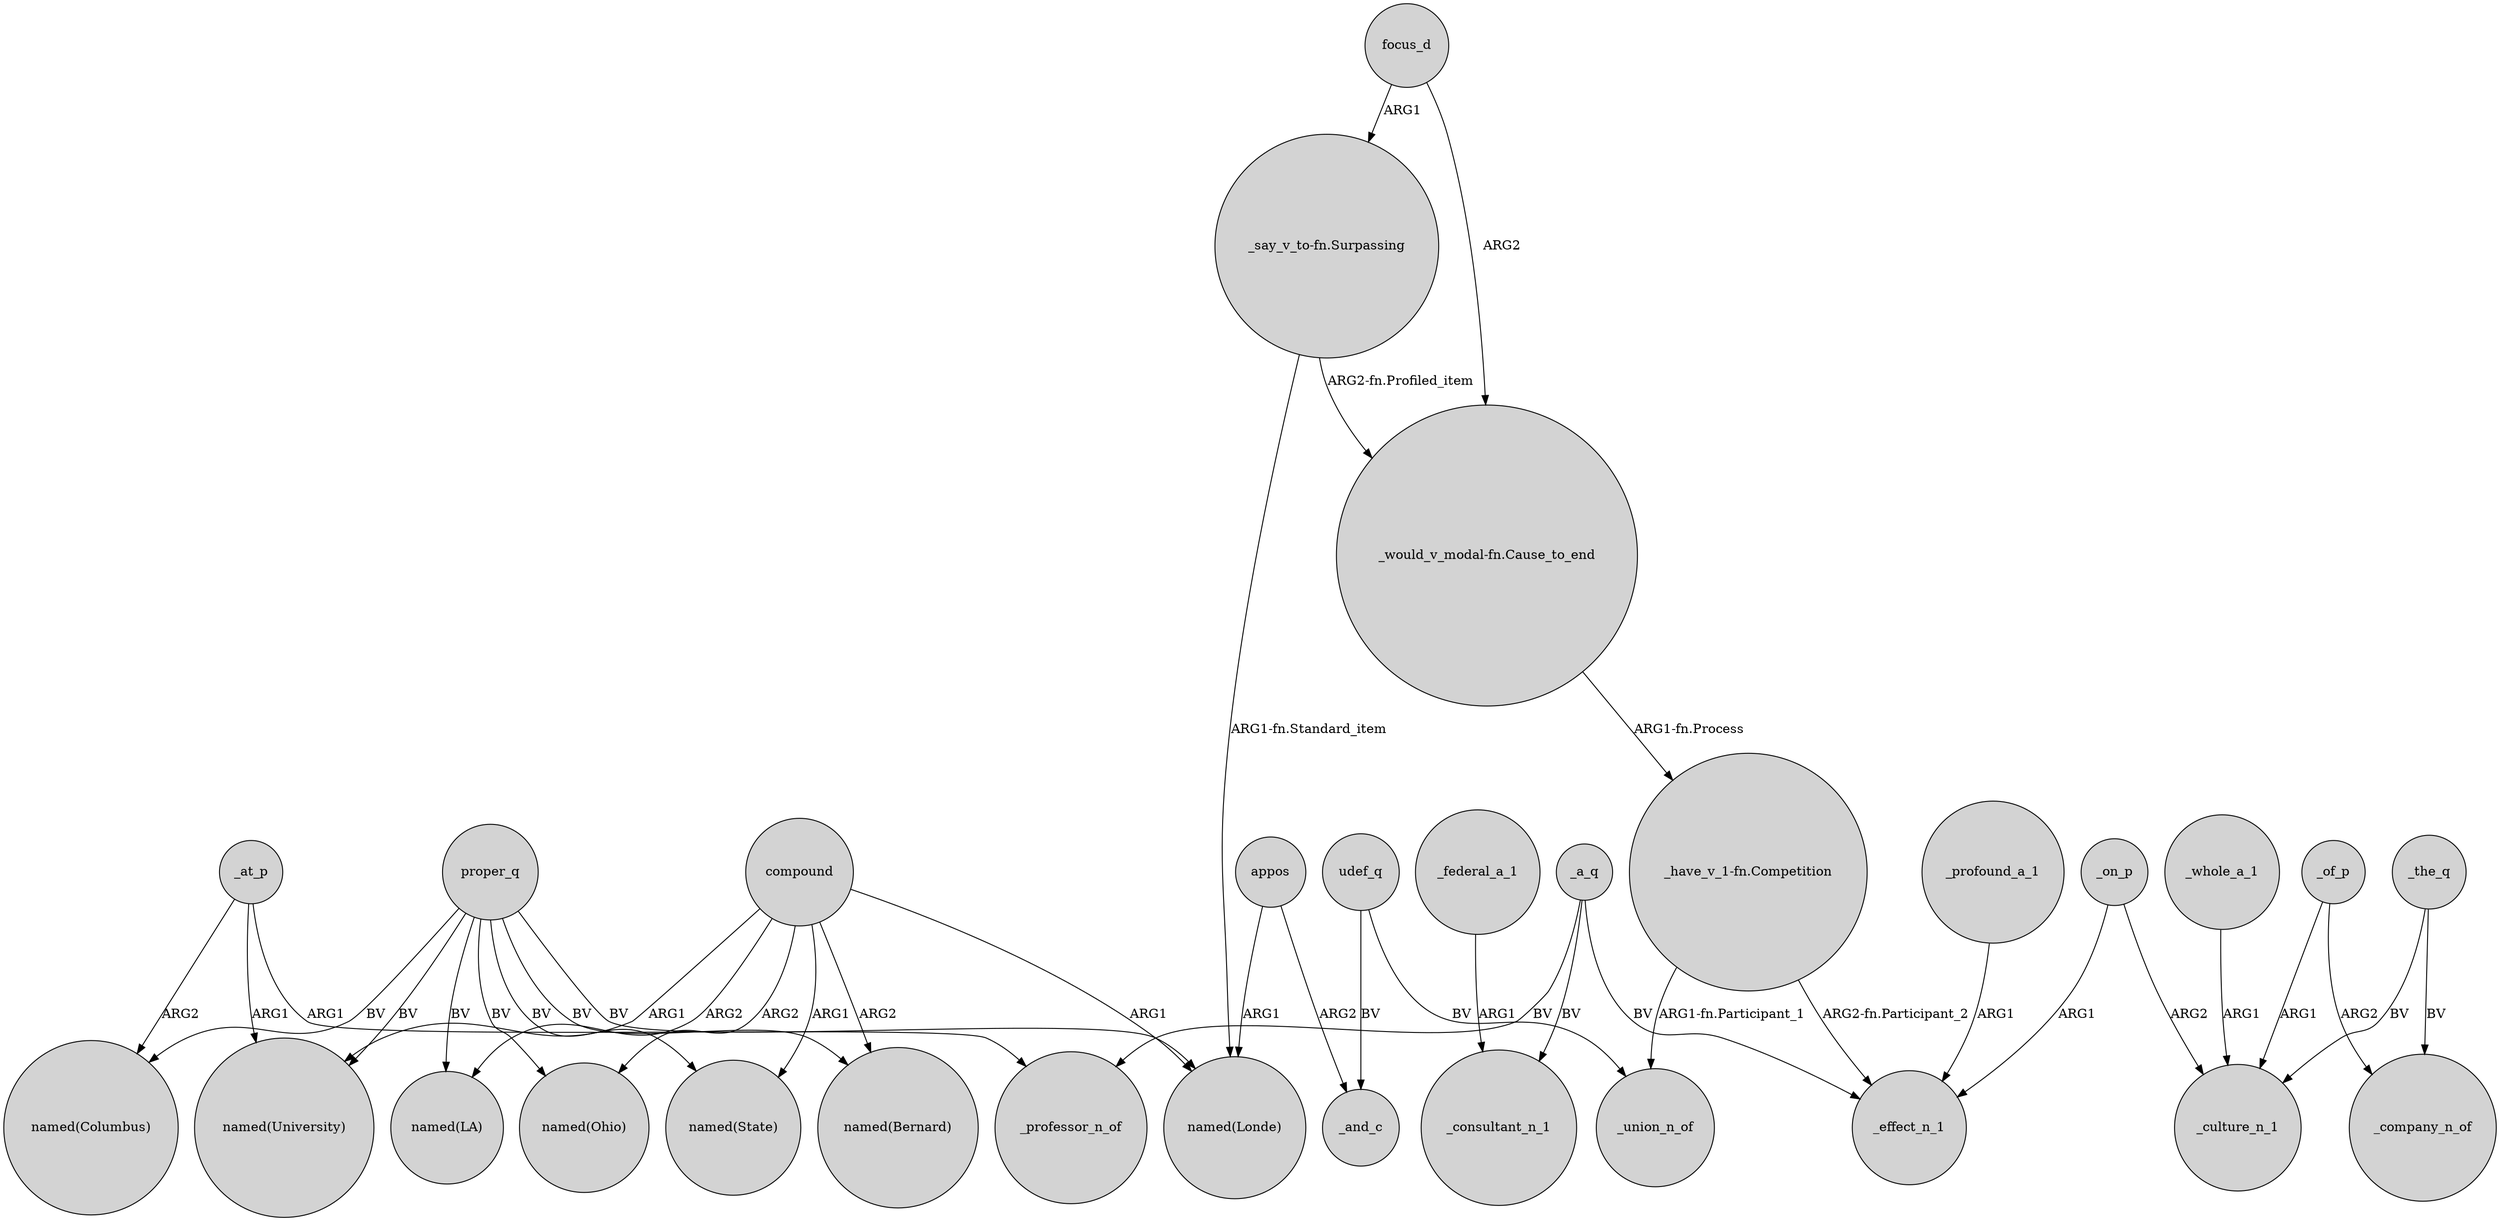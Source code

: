 digraph {
	node [shape=circle style=filled]
	proper_q -> "named(Columbus)" [label=BV]
	"_would_v_modal-fn.Cause_to_end" -> "_have_v_1-fn.Competition" [label="ARG1-fn.Process"]
	proper_q -> "named(Bernard)" [label=BV]
	_a_q -> _consultant_n_1 [label=BV]
	proper_q -> "named(Londe)" [label=BV]
	_federal_a_1 -> _consultant_n_1 [label=ARG1]
	_a_q -> _professor_n_of [label=BV]
	appos -> _and_c [label=ARG2]
	_at_p -> "named(University)" [label=ARG1]
	proper_q -> "named(University)" [label=BV]
	_profound_a_1 -> _effect_n_1 [label=ARG1]
	_on_p -> _effect_n_1 [label=ARG1]
	focus_d -> "_would_v_modal-fn.Cause_to_end" [label=ARG2]
	udef_q -> _and_c [label=BV]
	proper_q -> "named(State)" [label=BV]
	compound -> "named(Bernard)" [label=ARG2]
	udef_q -> _union_n_of [label=BV]
	proper_q -> "named(Ohio)" [label=BV]
	_the_q -> _culture_n_1 [label=BV]
	_whole_a_1 -> _culture_n_1 [label=ARG1]
	"_say_v_to-fn.Surpassing" -> "_would_v_modal-fn.Cause_to_end" [label="ARG2-fn.Profiled_item"]
	proper_q -> "named(LA)" [label=BV]
	compound -> "named(Ohio)" [label=ARG2]
	_of_p -> _culture_n_1 [label=ARG1]
	appos -> "named(Londe)" [label=ARG1]
	_a_q -> _effect_n_1 [label=BV]
	compound -> "named(Londe)" [label=ARG1]
	"_say_v_to-fn.Surpassing" -> "named(Londe)" [label="ARG1-fn.Standard_item"]
	_of_p -> _company_n_of [label=ARG2]
	compound -> "named(LA)" [label=ARG2]
	"_have_v_1-fn.Competition" -> _union_n_of [label="ARG1-fn.Participant_1"]
	focus_d -> "_say_v_to-fn.Surpassing" [label=ARG1]
	"_have_v_1-fn.Competition" -> _effect_n_1 [label="ARG2-fn.Participant_2"]
	compound -> "named(State)" [label=ARG1]
	compound -> "named(University)" [label=ARG1]
	_on_p -> _culture_n_1 [label=ARG2]
	_at_p -> "named(Columbus)" [label=ARG2]
	_the_q -> _company_n_of [label=BV]
	_at_p -> _professor_n_of [label=ARG1]
}
